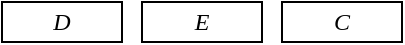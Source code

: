 <mxfile version="16.5.2" type="device"><diagram id="RnjeL9D_0V7jKk0gnuU0" name="Page-1"><mxGraphModel dx="587" dy="516" grid="1" gridSize="10" guides="1" tooltips="1" connect="1" arrows="1" fold="1" page="1" pageScale="1" pageWidth="250" pageHeight="50" math="0" shadow="0"><root><mxCell id="0"/><mxCell id="1" parent="0"/><mxCell id="dYaAnQE4dkKbVqoeQYT3-5" value="" style="group" vertex="1" connectable="0" parent="1"><mxGeometry x="10" y="10" width="60" height="20" as="geometry"/></mxCell><mxCell id="dYaAnQE4dkKbVqoeQYT3-1" value="" style="rounded=0;whiteSpace=wrap;html=1;fontSize=12;" vertex="1" parent="dYaAnQE4dkKbVqoeQYT3-5"><mxGeometry width="60" height="20" as="geometry"/></mxCell><mxCell id="dYaAnQE4dkKbVqoeQYT3-2" value="&lt;i&gt;&lt;font face=&quot;Garamond&quot;&gt;D&lt;/font&gt;&lt;/i&gt;" style="text;html=1;strokeColor=none;fillColor=none;align=center;verticalAlign=middle;whiteSpace=wrap;rounded=0;fontSize=12;" vertex="1" parent="dYaAnQE4dkKbVqoeQYT3-5"><mxGeometry width="60" height="20" as="geometry"/></mxCell><mxCell id="dYaAnQE4dkKbVqoeQYT3-12" value="" style="group" vertex="1" connectable="0" parent="1"><mxGeometry x="80" y="10" width="60" height="20" as="geometry"/></mxCell><mxCell id="dYaAnQE4dkKbVqoeQYT3-13" value="" style="rounded=0;whiteSpace=wrap;html=1;fontSize=12;" vertex="1" parent="dYaAnQE4dkKbVqoeQYT3-12"><mxGeometry width="60" height="20" as="geometry"/></mxCell><mxCell id="dYaAnQE4dkKbVqoeQYT3-14" value="&lt;font face=&quot;Garamond&quot;&gt;&lt;i&gt;E&lt;/i&gt;&lt;/font&gt;" style="text;html=1;strokeColor=none;fillColor=none;align=center;verticalAlign=middle;whiteSpace=wrap;rounded=0;fontSize=12;" vertex="1" parent="dYaAnQE4dkKbVqoeQYT3-12"><mxGeometry width="60" height="20" as="geometry"/></mxCell><mxCell id="dYaAnQE4dkKbVqoeQYT3-18" value="" style="group" vertex="1" connectable="0" parent="1"><mxGeometry x="150" y="10" width="60" height="20" as="geometry"/></mxCell><mxCell id="dYaAnQE4dkKbVqoeQYT3-19" value="" style="rounded=0;whiteSpace=wrap;html=1;fontSize=12;" vertex="1" parent="dYaAnQE4dkKbVqoeQYT3-18"><mxGeometry width="60" height="20" as="geometry"/></mxCell><mxCell id="dYaAnQE4dkKbVqoeQYT3-20" value="&lt;font face=&quot;Garamond&quot;&gt;&lt;i&gt;C&lt;/i&gt;&lt;/font&gt;" style="text;html=1;strokeColor=none;fillColor=none;align=center;verticalAlign=middle;whiteSpace=wrap;rounded=0;fontSize=12;" vertex="1" parent="dYaAnQE4dkKbVqoeQYT3-18"><mxGeometry width="60" height="20" as="geometry"/></mxCell></root></mxGraphModel></diagram></mxfile>